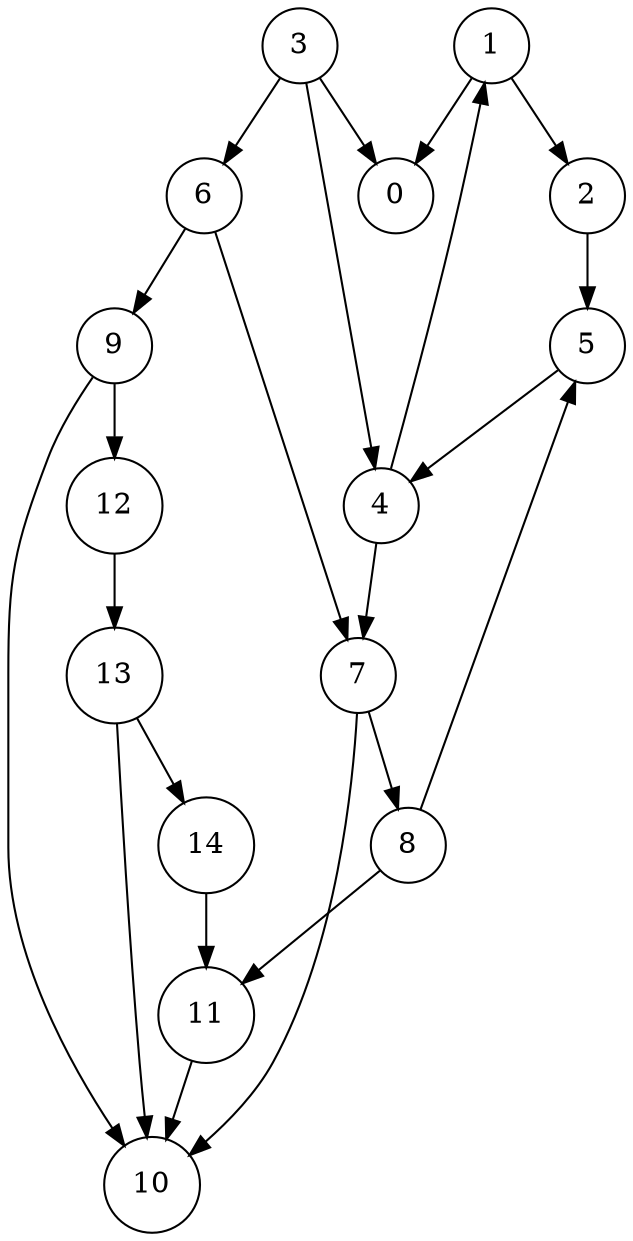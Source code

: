 digraph G {
  node [shape=circle];
  1 -> 0;
  1 -> 2;
  2 -> 5;
  3 -> 0;
  3 -> 4;
  3 -> 6;
  4 -> 1;
  4 -> 7;
  5 -> 4;
  6 -> 7;
  6 -> 9;
  7 -> 8;
  7 -> 10;
  8 -> 5;
  8 -> 11;
  9 -> 10;
  9 -> 12;
  11 -> 10;
  12 -> 13;
  13 -> 10;
  13 -> 14;
  14 -> 11;
}
